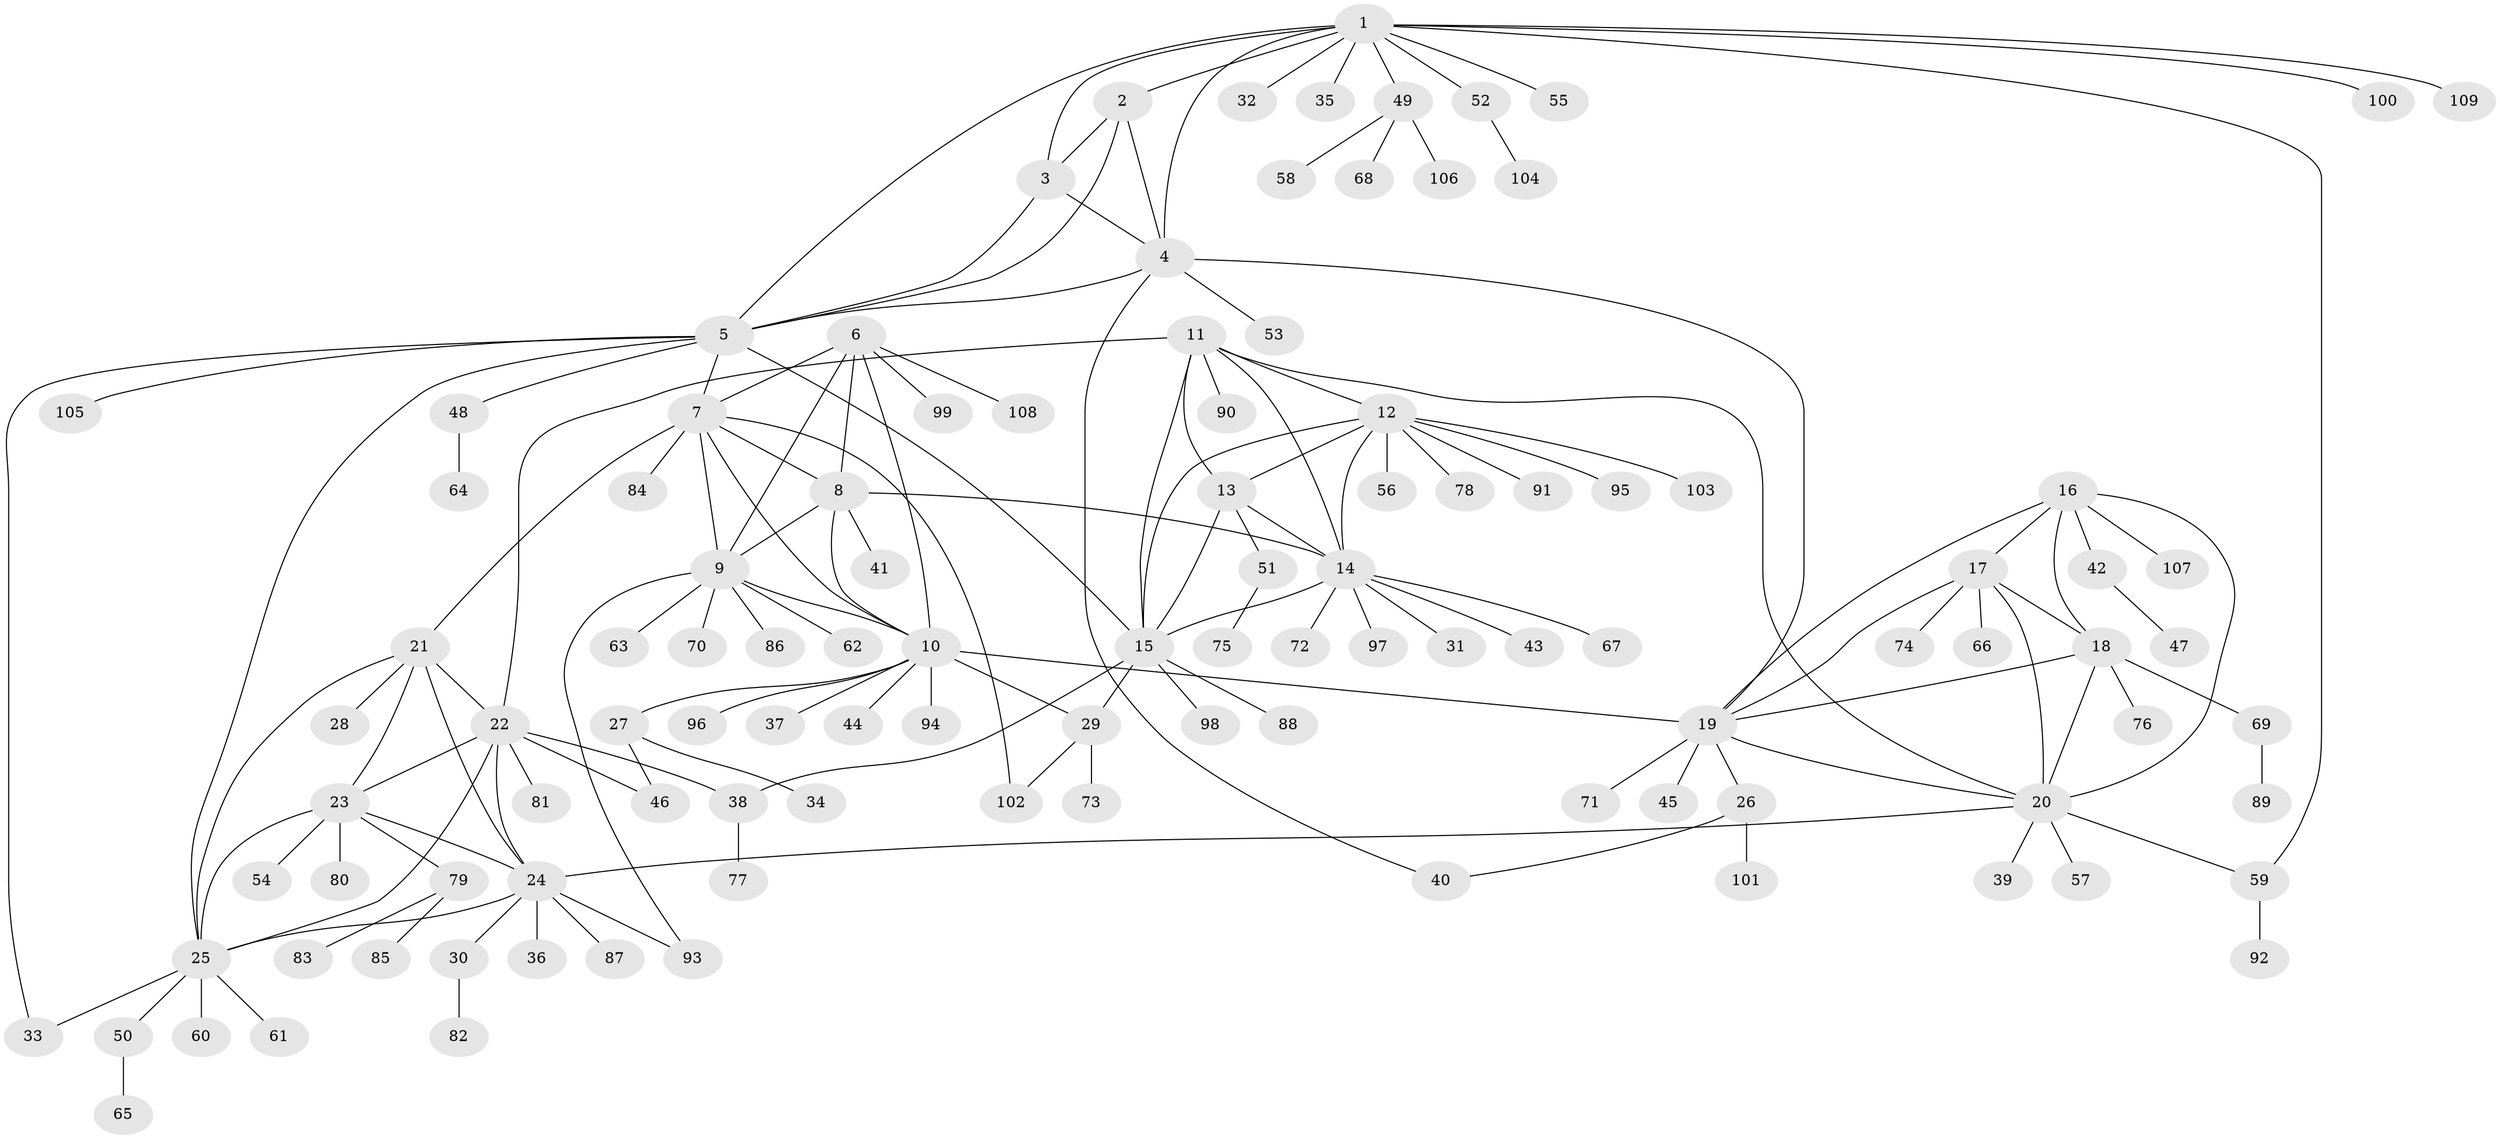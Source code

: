 // Generated by graph-tools (version 1.1) at 2025/15/03/09/25 04:15:59]
// undirected, 109 vertices, 152 edges
graph export_dot {
graph [start="1"]
  node [color=gray90,style=filled];
  1;
  2;
  3;
  4;
  5;
  6;
  7;
  8;
  9;
  10;
  11;
  12;
  13;
  14;
  15;
  16;
  17;
  18;
  19;
  20;
  21;
  22;
  23;
  24;
  25;
  26;
  27;
  28;
  29;
  30;
  31;
  32;
  33;
  34;
  35;
  36;
  37;
  38;
  39;
  40;
  41;
  42;
  43;
  44;
  45;
  46;
  47;
  48;
  49;
  50;
  51;
  52;
  53;
  54;
  55;
  56;
  57;
  58;
  59;
  60;
  61;
  62;
  63;
  64;
  65;
  66;
  67;
  68;
  69;
  70;
  71;
  72;
  73;
  74;
  75;
  76;
  77;
  78;
  79;
  80;
  81;
  82;
  83;
  84;
  85;
  86;
  87;
  88;
  89;
  90;
  91;
  92;
  93;
  94;
  95;
  96;
  97;
  98;
  99;
  100;
  101;
  102;
  103;
  104;
  105;
  106;
  107;
  108;
  109;
  1 -- 2;
  1 -- 3;
  1 -- 4;
  1 -- 5;
  1 -- 32;
  1 -- 35;
  1 -- 49;
  1 -- 52;
  1 -- 55;
  1 -- 59;
  1 -- 100;
  1 -- 109;
  2 -- 3;
  2 -- 4;
  2 -- 5;
  3 -- 4;
  3 -- 5;
  4 -- 5;
  4 -- 19;
  4 -- 40;
  4 -- 53;
  5 -- 7;
  5 -- 15;
  5 -- 25;
  5 -- 33;
  5 -- 48;
  5 -- 105;
  6 -- 7;
  6 -- 8;
  6 -- 9;
  6 -- 10;
  6 -- 99;
  6 -- 108;
  7 -- 8;
  7 -- 9;
  7 -- 10;
  7 -- 21;
  7 -- 84;
  7 -- 102;
  8 -- 9;
  8 -- 10;
  8 -- 14;
  8 -- 41;
  9 -- 10;
  9 -- 62;
  9 -- 63;
  9 -- 70;
  9 -- 86;
  9 -- 93;
  10 -- 19;
  10 -- 27;
  10 -- 29;
  10 -- 37;
  10 -- 44;
  10 -- 94;
  10 -- 96;
  11 -- 12;
  11 -- 13;
  11 -- 14;
  11 -- 15;
  11 -- 20;
  11 -- 22;
  11 -- 90;
  12 -- 13;
  12 -- 14;
  12 -- 15;
  12 -- 56;
  12 -- 78;
  12 -- 91;
  12 -- 95;
  12 -- 103;
  13 -- 14;
  13 -- 15;
  13 -- 51;
  14 -- 15;
  14 -- 31;
  14 -- 43;
  14 -- 67;
  14 -- 72;
  14 -- 97;
  15 -- 29;
  15 -- 38;
  15 -- 88;
  15 -- 98;
  16 -- 17;
  16 -- 18;
  16 -- 19;
  16 -- 20;
  16 -- 42;
  16 -- 107;
  17 -- 18;
  17 -- 19;
  17 -- 20;
  17 -- 66;
  17 -- 74;
  18 -- 19;
  18 -- 20;
  18 -- 69;
  18 -- 76;
  19 -- 20;
  19 -- 26;
  19 -- 45;
  19 -- 71;
  20 -- 24;
  20 -- 39;
  20 -- 57;
  20 -- 59;
  21 -- 22;
  21 -- 23;
  21 -- 24;
  21 -- 25;
  21 -- 28;
  22 -- 23;
  22 -- 24;
  22 -- 25;
  22 -- 38;
  22 -- 46;
  22 -- 81;
  23 -- 24;
  23 -- 25;
  23 -- 54;
  23 -- 79;
  23 -- 80;
  24 -- 25;
  24 -- 30;
  24 -- 36;
  24 -- 87;
  24 -- 93;
  25 -- 33;
  25 -- 50;
  25 -- 60;
  25 -- 61;
  26 -- 40;
  26 -- 101;
  27 -- 34;
  27 -- 46;
  29 -- 73;
  29 -- 102;
  30 -- 82;
  38 -- 77;
  42 -- 47;
  48 -- 64;
  49 -- 58;
  49 -- 68;
  49 -- 106;
  50 -- 65;
  51 -- 75;
  52 -- 104;
  59 -- 92;
  69 -- 89;
  79 -- 83;
  79 -- 85;
}
